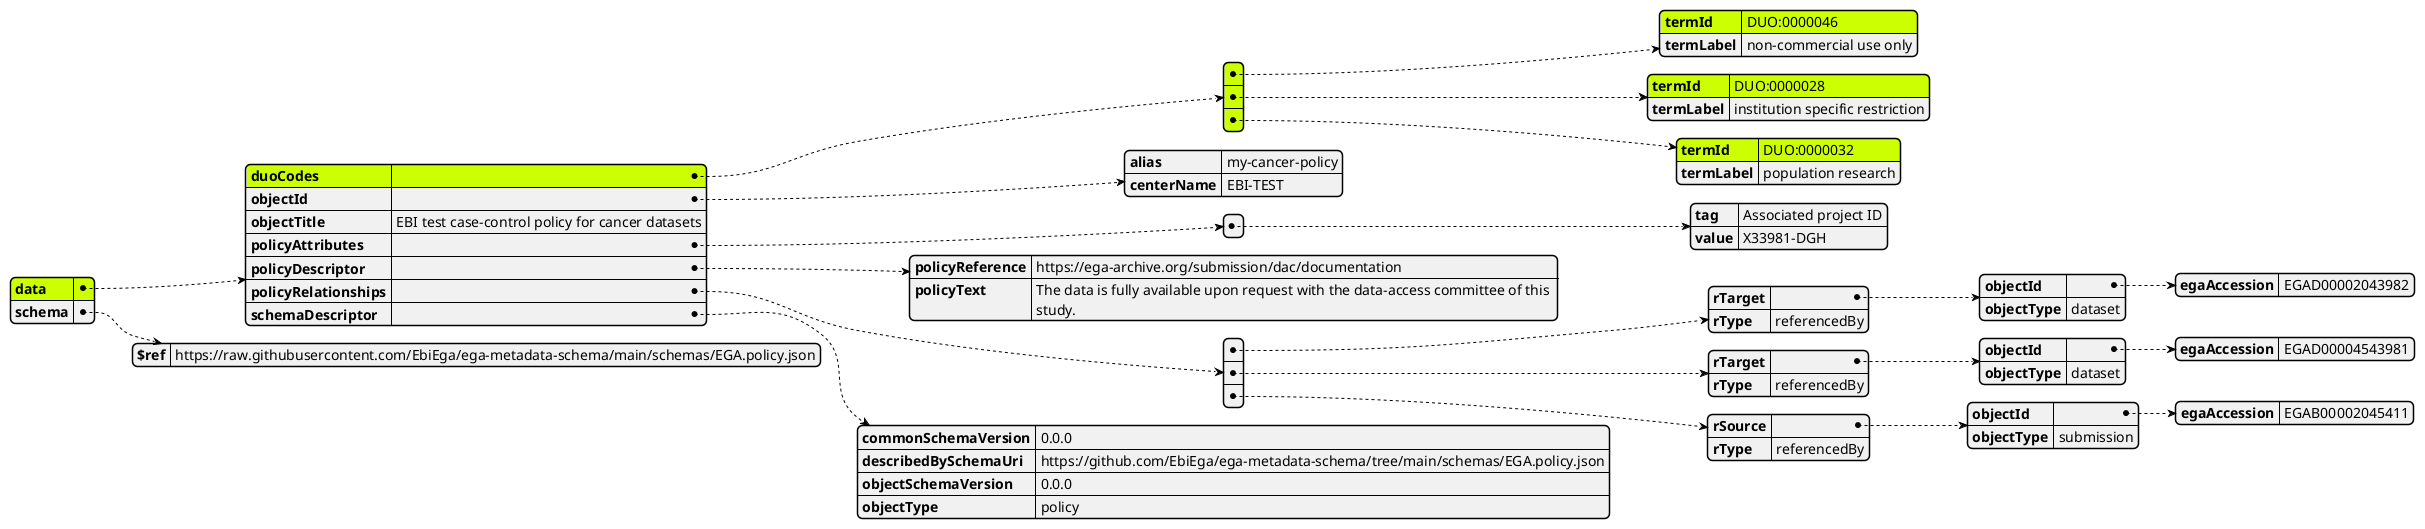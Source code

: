 @startjson
#highlight "data" / "duoCodes" / "0" / "termId"
#highlight "data" / "duoCodes" / "1" / "termId"
#highlight "data" / "duoCodes" / "2" / "termId"
#highlight "data"
#highlight "data" / "duoCodes"
#highlight "data" / "duoCodes" / "0"
#highlight "data" / "duoCodes" / "1"
#highlight "data" / "duoCodes" / "2"

{
    "data": {
        "duoCodes": [
            {
                "termId": "DUO:0000046",
                "termLabel": "non-commercial use only"
            },
            {
                "termId": "DUO:0000028",
                "termLabel": "institution specific restriction"
            },
            {
                "termId": "DUO:0000032",
                "termLabel": "population research"
            }
        ],
        "objectId": {
            "alias": "my-cancer-policy",
            "centerName": "EBI-TEST"
        },
        "objectTitle": "EBI test case-control policy for cancer datasets",
        "policyAttributes": [
            {
                "tag": "Associated project ID",
                "value": "X33981-DGH"
            }
        ],
        "policyDescriptor": {
            "policyReference": "https://ega-archive.org/submission/dac/documentation",
            "policyText": "The data is fully available upon request with the data-access committee of this \\nstudy."
        },
        "policyRelationships": [
            {
                "rTarget": {
                    "objectId": {
                        "egaAccession": "EGAD00002043982"
                    },
                    "objectType": "dataset"
                },
                "rType": "referencedBy"
            },
            {
                "rTarget": {
                    "objectId": {
                        "egaAccession": "EGAD00004543981"
                    },
                    "objectType": "dataset"
                },
                "rType": "referencedBy"
            },
            {
                "rSource": {
                    "objectId": {
                        "egaAccession": "EGAB00002045411"
                    },
                    "objectType": "submission"
                },
                "rType": "referencedBy"
            }
        ],
        "schemaDescriptor": {
            "commonSchemaVersion": "0.0.0",
            "describedBySchemaUri": "https://github.com/EbiEga/ega-metadata-schema/tree/main/schemas/EGA.policy.json",
            "objectSchemaVersion": "0.0.0",
            "objectType": "policy"
        }
    },
    "schema": {
        "$ref": "https://raw.githubusercontent.com/EbiEga/ega-metadata-schema/main/schemas/EGA.policy.json"
    }
}
@endjson